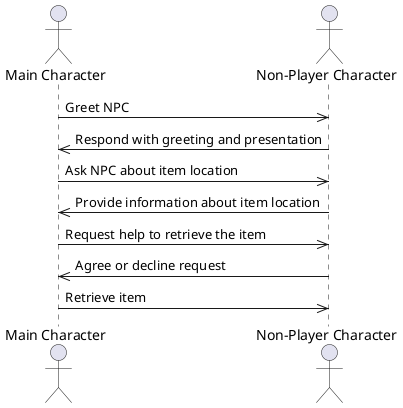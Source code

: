@startuml
actor Main_Character as "Main Character"
actor NPC as "Non-Player Character"

Main_Character->>NPC: Greet NPC
NPC->>Main_Character: Respond with greeting and presentation
Main_Character->>NPC: Ask NPC about item location
NPC->>Main_Character: Provide information about item location
Main_Character->>NPC: Request help to retrieve the item
NPC->>Main_Character: Agree or decline request
Main_Character->>NPC: Retrieve item

@enduml
